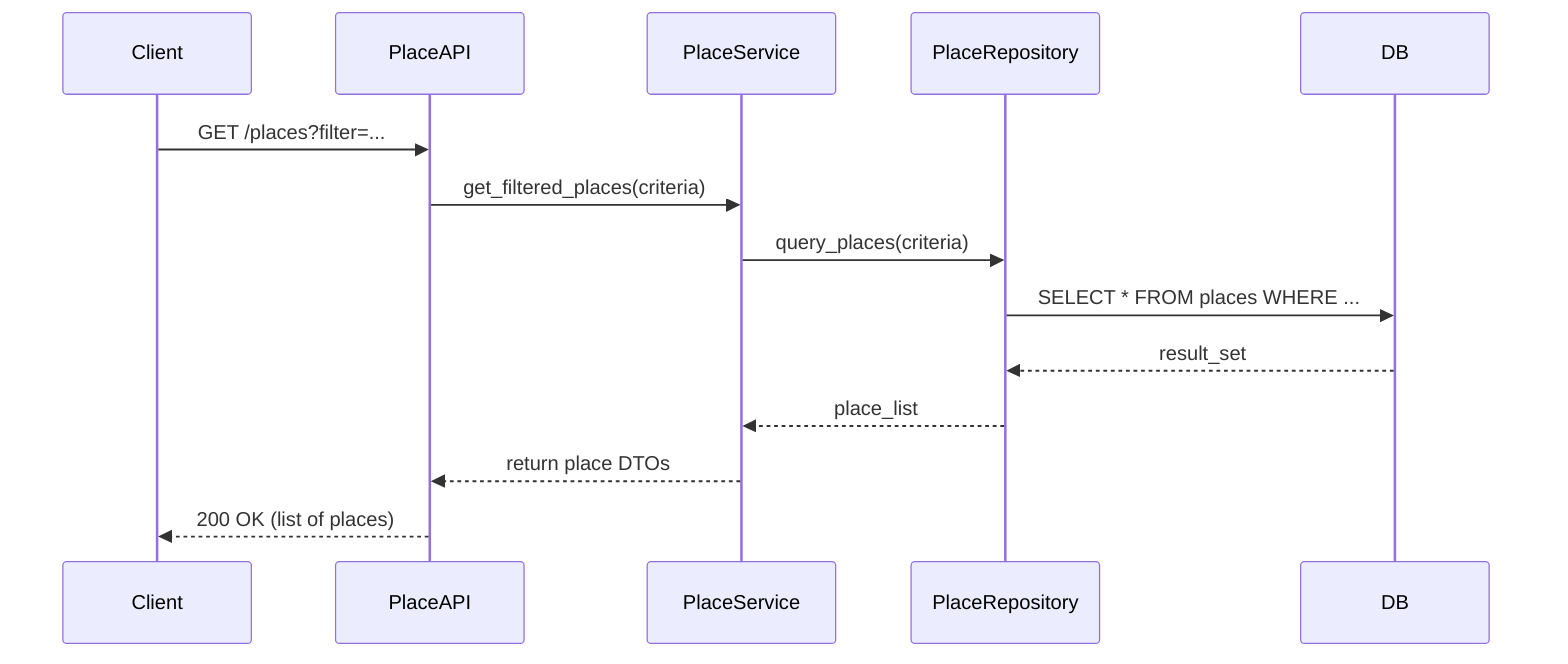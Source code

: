sequenceDiagram
    participant Client
    participant API as PlaceAPI
    participant Logic as PlaceService
    participant Repo as PlaceRepository
    participant DB

    Client->>API: GET /places?filter=...
    API->>Logic: get_filtered_places(criteria)
    Logic->>Repo: query_places(criteria)
    Repo->>DB: SELECT * FROM places WHERE ...
    DB-->>Repo: result_set
    Repo-->>Logic: place_list
    Logic-->>API: return place DTOs
    API-->>Client: 200 OK (list of places)